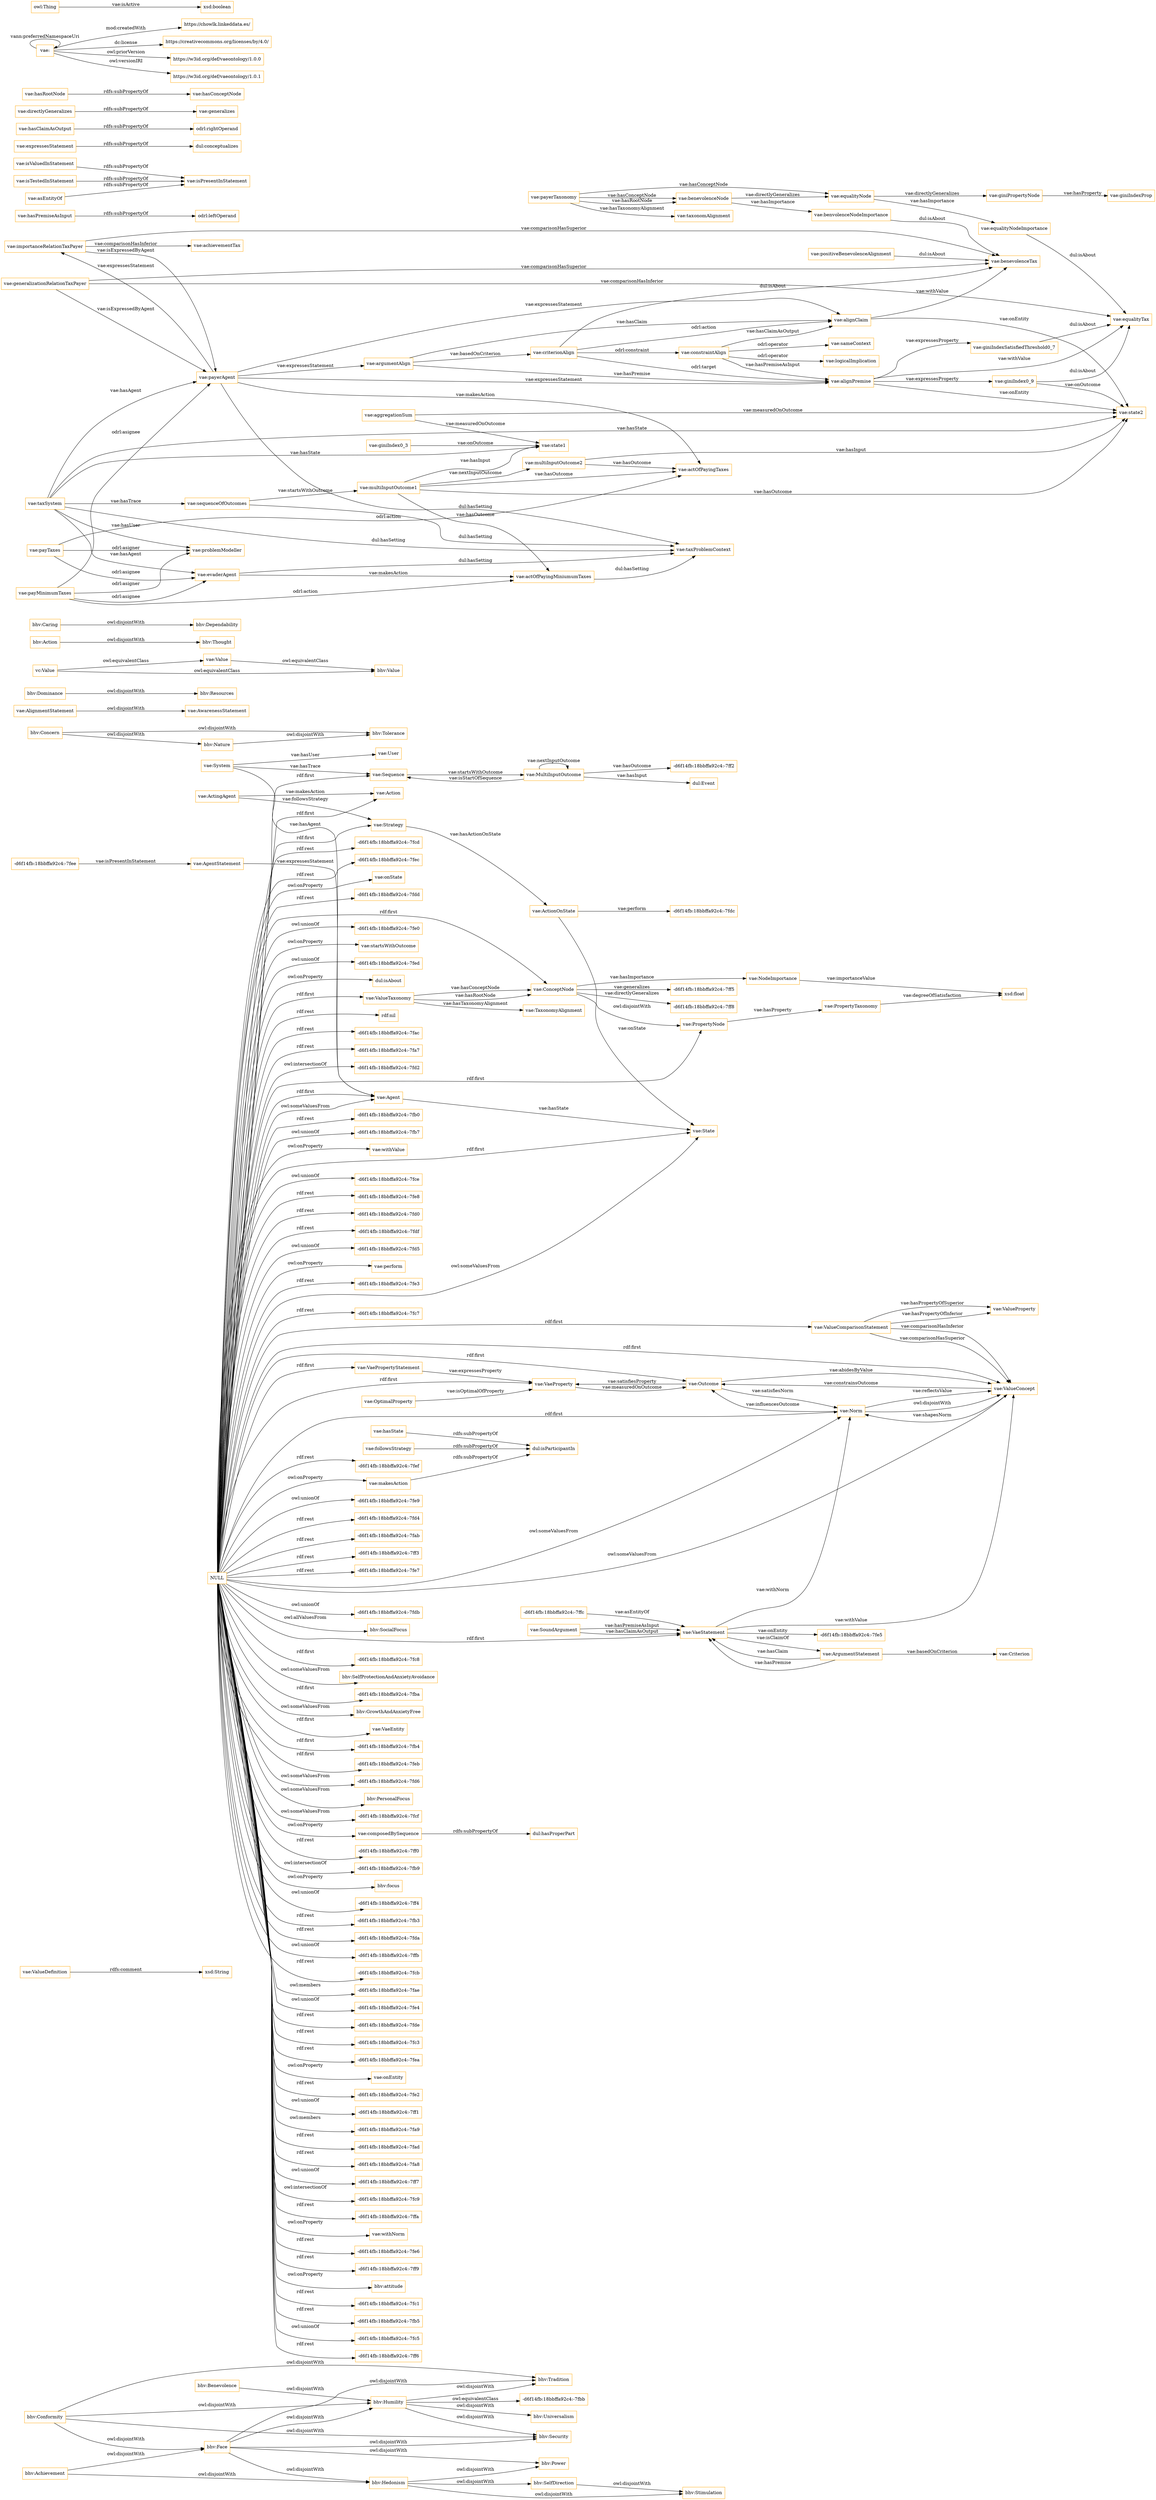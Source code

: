 digraph ar2dtool_diagram { 
rankdir=LR;
size="1501"
node [shape = rectangle, color="orange"]; "bhv:Stimulation" "vae:ValueDefinition" "vae:PropertyTaxonomy" "bhv:Tolerance" "vae:VaeProperty" "vae:ConceptNode" "vae:Sequence" "-d6f14fb:18bbffa92c4:-7fbb" "bhv:Tradition" "vae:AlignmentStatement" "bhv:SocialFocus" "bhv:Dominance" "vae:MultiInputOutcome" "bhv:Security" "vae:AwarenessStatement" "-d6f14fb:18bbffa92c4:-7fe5" "bhv:SelfDirection" "-d6f14fb:18bbffa92c4:-7fc8" "vae:System" "vae:AgentStatement" "vae:Outcome" "-d6f14fb:18bbffa92c4:-7ff8" "-d6f14fb:18bbffa92c4:-7ff2" "vae:Value" "bhv:SelfProtectionAndAnxietyAvoidance" "vae:Criterion" "vae:ArgumentStatement" "vae:ValueProperty" "vae:ValueComparisonStatement" "bhv:Hedonism" "vae:VaeStatement" "bhv:Concern" "vae:State" "-d6f14fb:18bbffa92c4:-7fba" "vae:SoundArgument" "vae:ValueConcept" "bhv:GrowthAndAnxietyFree" "vc:Value" "vae:VaeEntity" "bhv:Thought" "bhv:Humility" "vae:Strategy" "-d6f14fb:18bbffa92c4:-7fb4" "vae:ActingAgent" "bhv:Power" "bhv:Nature" "bhv:Benevolence" "bhv:Achievement" "-d6f14fb:18bbffa92c4:-7ffc" "vae:Norm" "-d6f14fb:18bbffa92c4:-7feb" "vae:OptimalProperty" "vae:TaxonomyAlignment" "bhv:Action" "-d6f14fb:18bbffa92c4:-7fd6" "bhv:Caring" "bhv:Resources" "-d6f14fb:18bbffa92c4:-7ff5" "bhv:Face" "vae:ValueTaxonomy" "-d6f14fb:18bbffa92c4:-7fee" "vae:User" "dul:Event" "bhv:Dependability" "bhv:Value" "bhv:Conformity" "vae:VaePropertyStatement" "vae:Agent" "vae:Action" "vae:NodeImportance" "vae:ActionOnState" "bhv:Universalism" "vae:PropertyNode" "bhv:PersonalFocus" "-d6f14fb:18bbffa92c4:-7fcf" "-d6f14fb:18bbffa92c4:-7fdc" ; /*classes style*/
	"vae:importanceRelationTaxPayer" -> "vae:payerAgent" [ label = "vae:isExpressedByAgent" ];
	"vae:importanceRelationTaxPayer" -> "vae:benevolenceTax" [ label = "vae:comparisonHasSuperior" ];
	"vae:importanceRelationTaxPayer" -> "vae:achievementTax" [ label = "vae:comparisonHasInferior" ];
	"vae:actOfPayingMiniumumTaxes" -> "vae:taxProblemContext" [ label = "dul:hasSetting" ];
	"vae:equalityNodeImportance" -> "vae:equalityTax" [ label = "dul:isAbout" ];
	"vae:composedBySequence" -> "dul:hasProperPart" [ label = "rdfs:subPropertyOf" ];
	"bhv:Face" -> "bhv:Tradition" [ label = "owl:disjointWith" ];
	"bhv:Face" -> "bhv:Security" [ label = "owl:disjointWith" ];
	"bhv:Face" -> "bhv:Power" [ label = "owl:disjointWith" ];
	"bhv:Face" -> "bhv:Humility" [ label = "owl:disjointWith" ];
	"bhv:Face" -> "bhv:Hedonism" [ label = "owl:disjointWith" ];
	"vae:payerAgent" -> "vae:actOfPayingTaxes" [ label = "vae:makesAction" ];
	"vae:payerAgent" -> "vae:importanceRelationTaxPayer" [ label = "vae:expressesStatement" ];
	"vae:payerAgent" -> "vae:argumentAlign" [ label = "vae:expressesStatement" ];
	"vae:payerAgent" -> "vae:alignPremise" [ label = "vae:expressesStatement" ];
	"vae:payerAgent" -> "vae:alignClaim" [ label = "vae:expressesStatement" ];
	"vae:payerAgent" -> "vae:taxProblemContext" [ label = "dul:hasSetting" ];
	"vae:payMinimumTaxes" -> "vae:problemModeller" [ label = "odrl:asigner" ];
	"vae:payMinimumTaxes" -> "vae:payerAgent" [ label = "odrl:asignee" ];
	"vae:payMinimumTaxes" -> "vae:evaderAgent" [ label = "odrl:asignee" ];
	"vae:payMinimumTaxes" -> "vae:actOfPayingMiniumumTaxes" [ label = "odrl:action" ];
	"vae:giniPropertyNode" -> "vae:giniIndexProp" [ label = "vae:hasProperty" ];
	"vae:hasState" -> "dul:isParticipantIn" [ label = "rdfs:subPropertyOf" ];
	"vae:payerTaxonomy" -> "vae:taxonomAlignment" [ label = "vae:hasTaxonomyAlignment" ];
	"vae:payerTaxonomy" -> "vae:benevolenceNode" [ label = "vae:hasRootNode" ];
	"vae:payerTaxonomy" -> "vae:equalityNode" [ label = "vae:hasConceptNode" ];
	"vae:payerTaxonomy" -> "vae:benevolenceNode" [ label = "vae:hasConceptNode" ];
	"vae:followsStrategy" -> "dul:isParticipantIn" [ label = "rdfs:subPropertyOf" ];
	"vae:Norm" -> "vae:ValueConcept" [ label = "owl:disjointWith" ];
	"vae:hasPremiseAsInput" -> "odrl:leftOperand" [ label = "rdfs:subPropertyOf" ];
	"vae:constraintAlign" -> "vae:alignPremise" [ label = "vae:hasPremiseAsInput" ];
	"vae:constraintAlign" -> "vae:alignClaim" [ label = "vae:hasClaimAsOutput" ];
	"vae:constraintAlign" -> "vae:sameContext" [ label = "odrl:operator" ];
	"vae:constraintAlign" -> "vae:logicalImplication" [ label = "odrl:operator" ];
	"vae:positiveBenevolenceAlignment" -> "vae:benevolenceTax" [ label = "dul:isAbout" ];
	"bhv:Nature" -> "bhv:Tolerance" [ label = "owl:disjointWith" ];
	"vae:giniIndexSatisfiedThreshold0_7" -> "vae:equalityTax" [ label = "dul:isAbout" ];
	"vae:makesAction" -> "dul:isParticipantIn" [ label = "rdfs:subPropertyOf" ];
	"vae:taxSystem" -> "vae:problemModeller" [ label = "vae:hasUser" ];
	"vae:taxSystem" -> "vae:sequenceOfOutcomes" [ label = "vae:hasTrace" ];
	"vae:taxSystem" -> "vae:state2" [ label = "vae:hasState" ];
	"vae:taxSystem" -> "vae:state1" [ label = "vae:hasState" ];
	"vae:taxSystem" -> "vae:payerAgent" [ label = "vae:hasAgent" ];
	"vae:taxSystem" -> "vae:evaderAgent" [ label = "vae:hasAgent" ];
	"vae:taxSystem" -> "vae:taxProblemContext" [ label = "dul:hasSetting" ];
	"vae:benevolenceNode" -> "vae:benvolenceNodeImportance" [ label = "vae:hasImportance" ];
	"vae:benevolenceNode" -> "vae:equalityNode" [ label = "vae:directlyGeneralizes" ];
	"bhv:Benevolence" -> "bhv:Humility" [ label = "owl:disjointWith" ];
	"vae:isValuedInStatement" -> "vae:isPresentInStatement" [ label = "rdfs:subPropertyOf" ];
	"bhv:Caring" -> "bhv:Dependability" [ label = "owl:disjointWith" ];
	"bhv:Concern" -> "bhv:Tolerance" [ label = "owl:disjointWith" ];
	"bhv:Concern" -> "bhv:Nature" [ label = "owl:disjointWith" ];
	"vae:isTestedInStatement" -> "vae:isPresentInStatement" [ label = "rdfs:subPropertyOf" ];
	"vae:benvolenceNodeImportance" -> "vae:benevolenceTax" [ label = "dul:isAbout" ];
	"bhv:Achievement" -> "bhv:Hedonism" [ label = "owl:disjointWith" ];
	"bhv:Achievement" -> "bhv:Face" [ label = "owl:disjointWith" ];
	"vae:expressesStatement" -> "dul:conceptualizes" [ label = "rdfs:subPropertyOf" ];
	"vae:criterionAlign" -> "vae:alignPremise" [ label = "odrl:target" ];
	"vae:criterionAlign" -> "vae:constraintAlign" [ label = "odrl:constraint" ];
	"vae:criterionAlign" -> "vae:alignClaim" [ label = "odrl:action" ];
	"vae:criterionAlign" -> "vae:benevolenceTax" [ label = "dul:isAbout" ];
	"vae:alignClaim" -> "vae:benevolenceTax" [ label = "vae:withValue" ];
	"vae:alignClaim" -> "vae:state2" [ label = "vae:onEntity" ];
	"vae:argumentAlign" -> "vae:alignPremise" [ label = "vae:hasPremise" ];
	"vae:argumentAlign" -> "vae:alignClaim" [ label = "vae:hasClaim" ];
	"vae:argumentAlign" -> "vae:criterionAlign" [ label = "vae:basedOnCriterion" ];
	"bhv:Action" -> "bhv:Thought" [ label = "owl:disjointWith" ];
	"vae:hasClaimAsOutput" -> "odrl:rightOperand" [ label = "rdfs:subPropertyOf" ];
	"vae:alignPremise" -> "vae:equalityTax" [ label = "vae:withValue" ];
	"vae:alignPremise" -> "vae:state2" [ label = "vae:onEntity" ];
	"vae:alignPremise" -> "vae:giniIndexSatisfiedThreshold0_7" [ label = "vae:expressesProperty" ];
	"vae:alignPremise" -> "vae:giniIndex0_9" [ label = "vae:expressesProperty" ];
	"vae:equalityNode" -> "vae:equalityNodeImportance" [ label = "vae:hasImportance" ];
	"vae:equalityNode" -> "vae:giniPropertyNode" [ label = "vae:directlyGeneralizes" ];
	"vae:asEntityOf" -> "vae:isPresentInStatement" [ label = "rdfs:subPropertyOf" ];
	"NULL" -> "bhv:PersonalFocus" [ label = "owl:someValuesFrom" ];
	"NULL" -> "-d6f14fb:18bbffa92c4:-7ff0" [ label = "rdf:rest" ];
	"NULL" -> "vae:Agent" [ label = "owl:someValuesFrom" ];
	"NULL" -> "-d6f14fb:18bbffa92c4:-7fb9" [ label = "owl:intersectionOf" ];
	"NULL" -> "bhv:focus" [ label = "owl:onProperty" ];
	"NULL" -> "-d6f14fb:18bbffa92c4:-7ff4" [ label = "owl:unionOf" ];
	"NULL" -> "-d6f14fb:18bbffa92c4:-7fb3" [ label = "rdf:rest" ];
	"NULL" -> "-d6f14fb:18bbffa92c4:-7fda" [ label = "rdf:rest" ];
	"NULL" -> "vae:Outcome" [ label = "rdf:first" ];
	"NULL" -> "-d6f14fb:18bbffa92c4:-7ffb" [ label = "owl:unionOf" ];
	"NULL" -> "-d6f14fb:18bbffa92c4:-7fcb" [ label = "rdf:rest" ];
	"NULL" -> "-d6f14fb:18bbffa92c4:-7fae" [ label = "owl:members" ];
	"NULL" -> "-d6f14fb:18bbffa92c4:-7fe4" [ label = "owl:unionOf" ];
	"NULL" -> "-d6f14fb:18bbffa92c4:-7fde" [ label = "rdf:rest" ];
	"NULL" -> "-d6f14fb:18bbffa92c4:-7fc3" [ label = "rdf:rest" ];
	"NULL" -> "-d6f14fb:18bbffa92c4:-7fea" [ label = "rdf:rest" ];
	"NULL" -> "vae:onEntity" [ label = "owl:onProperty" ];
	"NULL" -> "-d6f14fb:18bbffa92c4:-7fe2" [ label = "rdf:rest" ];
	"NULL" -> "-d6f14fb:18bbffa92c4:-7ff1" [ label = "owl:unionOf" ];
	"NULL" -> "-d6f14fb:18bbffa92c4:-7fa9" [ label = "owl:members" ];
	"NULL" -> "-d6f14fb:18bbffa92c4:-7feb" [ label = "rdf:first" ];
	"NULL" -> "vae:ValueTaxonomy" [ label = "rdf:first" ];
	"NULL" -> "-d6f14fb:18bbffa92c4:-7fad" [ label = "rdf:rest" ];
	"NULL" -> "-d6f14fb:18bbffa92c4:-7fa8" [ label = "rdf:rest" ];
	"NULL" -> "-d6f14fb:18bbffa92c4:-7fc8" [ label = "rdf:first" ];
	"NULL" -> "-d6f14fb:18bbffa92c4:-7ff7" [ label = "owl:unionOf" ];
	"NULL" -> "-d6f14fb:18bbffa92c4:-7fc9" [ label = "owl:intersectionOf" ];
	"NULL" -> "-d6f14fb:18bbffa92c4:-7fb4" [ label = "rdf:first" ];
	"NULL" -> "-d6f14fb:18bbffa92c4:-7ffa" [ label = "rdf:rest" ];
	"NULL" -> "vae:Sequence" [ label = "rdf:first" ];
	"NULL" -> "-d6f14fb:18bbffa92c4:-7fba" [ label = "rdf:first" ];
	"NULL" -> "vae:withNorm" [ label = "owl:onProperty" ];
	"NULL" -> "-d6f14fb:18bbffa92c4:-7fe6" [ label = "rdf:rest" ];
	"NULL" -> "vae:ValueComparisonStatement" [ label = "rdf:first" ];
	"NULL" -> "vae:Norm" [ label = "owl:someValuesFrom" ];
	"NULL" -> "-d6f14fb:18bbffa92c4:-7ff9" [ label = "rdf:rest" ];
	"NULL" -> "bhv:attitude" [ label = "owl:onProperty" ];
	"NULL" -> "-d6f14fb:18bbffa92c4:-7fc1" [ label = "rdf:rest" ];
	"NULL" -> "-d6f14fb:18bbffa92c4:-7fb5" [ label = "rdf:rest" ];
	"NULL" -> "-d6f14fb:18bbffa92c4:-7fc5" [ label = "owl:unionOf" ];
	"NULL" -> "vae:ValueConcept" [ label = "rdf:first" ];
	"NULL" -> "bhv:SelfProtectionAndAnxietyAvoidance" [ label = "owl:someValuesFrom" ];
	"NULL" -> "-d6f14fb:18bbffa92c4:-7ff6" [ label = "rdf:rest" ];
	"NULL" -> "bhv:SocialFocus" [ label = "owl:allValuesFrom" ];
	"NULL" -> "-d6f14fb:18bbffa92c4:-7fcd" [ label = "rdf:rest" ];
	"NULL" -> "vae:PropertyNode" [ label = "rdf:first" ];
	"NULL" -> "vae:VaeEntity" [ label = "rdf:first" ];
	"NULL" -> "-d6f14fb:18bbffa92c4:-7fec" [ label = "rdf:rest" ];
	"NULL" -> "vae:onState" [ label = "owl:onProperty" ];
	"NULL" -> "-d6f14fb:18bbffa92c4:-7fdd" [ label = "rdf:rest" ];
	"NULL" -> "-d6f14fb:18bbffa92c4:-7fe0" [ label = "owl:unionOf" ];
	"NULL" -> "rdf:nil" [ label = "rdf:rest" ];
	"NULL" -> "vae:startsWithOutcome" [ label = "owl:onProperty" ];
	"NULL" -> "vae:Agent" [ label = "rdf:first" ];
	"NULL" -> "vae:ValueConcept" [ label = "owl:someValuesFrom" ];
	"NULL" -> "vae:VaeProperty" [ label = "rdf:first" ];
	"NULL" -> "-d6f14fb:18bbffa92c4:-7fed" [ label = "owl:unionOf" ];
	"NULL" -> "dul:isAbout" [ label = "owl:onProperty" ];
	"NULL" -> "-d6f14fb:18bbffa92c4:-7fac" [ label = "rdf:rest" ];
	"NULL" -> "-d6f14fb:18bbffa92c4:-7fa7" [ label = "rdf:rest" ];
	"NULL" -> "vae:ConceptNode" [ label = "rdf:first" ];
	"NULL" -> "-d6f14fb:18bbffa92c4:-7fe8" [ label = "rdf:rest" ];
	"NULL" -> "-d6f14fb:18bbffa92c4:-7fd2" [ label = "owl:intersectionOf" ];
	"NULL" -> "-d6f14fb:18bbffa92c4:-7fb0" [ label = "rdf:rest" ];
	"NULL" -> "-d6f14fb:18bbffa92c4:-7fb7" [ label = "owl:unionOf" ];
	"NULL" -> "bhv:GrowthAndAnxietyFree" [ label = "owl:someValuesFrom" ];
	"NULL" -> "vae:makesAction" [ label = "owl:onProperty" ];
	"NULL" -> "-d6f14fb:18bbffa92c4:-7fcf" [ label = "owl:someValuesFrom" ];
	"NULL" -> "vae:withValue" [ label = "owl:onProperty" ];
	"NULL" -> "-d6f14fb:18bbffa92c4:-7fce" [ label = "owl:unionOf" ];
	"NULL" -> "vae:composedBySequence" [ label = "owl:onProperty" ];
	"NULL" -> "vae:State" [ label = "owl:someValuesFrom" ];
	"NULL" -> "-d6f14fb:18bbffa92c4:-7fc7" [ label = "rdf:rest" ];
	"NULL" -> "-d6f14fb:18bbffa92c4:-7fd0" [ label = "rdf:rest" ];
	"NULL" -> "-d6f14fb:18bbffa92c4:-7fdf" [ label = "rdf:rest" ];
	"NULL" -> "-d6f14fb:18bbffa92c4:-7fd5" [ label = "owl:unionOf" ];
	"NULL" -> "vae:Action" [ label = "rdf:first" ];
	"NULL" -> "vae:perform" [ label = "owl:onProperty" ];
	"NULL" -> "-d6f14fb:18bbffa92c4:-7fe3" [ label = "rdf:rest" ];
	"NULL" -> "vae:Norm" [ label = "rdf:first" ];
	"NULL" -> "-d6f14fb:18bbffa92c4:-7fef" [ label = "rdf:rest" ];
	"NULL" -> "-d6f14fb:18bbffa92c4:-7fe9" [ label = "owl:unionOf" ];
	"NULL" -> "-d6f14fb:18bbffa92c4:-7fd4" [ label = "rdf:rest" ];
	"NULL" -> "-d6f14fb:18bbffa92c4:-7fab" [ label = "rdf:rest" ];
	"NULL" -> "-d6f14fb:18bbffa92c4:-7ff3" [ label = "rdf:rest" ];
	"NULL" -> "vae:Strategy" [ label = "rdf:first" ];
	"NULL" -> "vae:State" [ label = "rdf:first" ];
	"NULL" -> "vae:VaeStatement" [ label = "rdf:first" ];
	"NULL" -> "-d6f14fb:18bbffa92c4:-7fe7" [ label = "rdf:rest" ];
	"NULL" -> "-d6f14fb:18bbffa92c4:-7fd6" [ label = "owl:someValuesFrom" ];
	"NULL" -> "vae:VaePropertyStatement" [ label = "rdf:first" ];
	"NULL" -> "-d6f14fb:18bbffa92c4:-7fdb" [ label = "owl:unionOf" ];
	"bhv:Conformity" -> "bhv:Tradition" [ label = "owl:disjointWith" ];
	"bhv:Conformity" -> "bhv:Security" [ label = "owl:disjointWith" ];
	"bhv:Conformity" -> "bhv:Humility" [ label = "owl:disjointWith" ];
	"bhv:Conformity" -> "bhv:Face" [ label = "owl:disjointWith" ];
	"vae:sequenceOfOutcomes" -> "vae:multiInputOutcome1" [ label = "vae:startsWithOutcome" ];
	"vae:sequenceOfOutcomes" -> "vae:taxProblemContext" [ label = "dul:hasSetting" ];
	"vae:directlyGeneralizes" -> "vae:generalizes" [ label = "rdfs:subPropertyOf" ];
	"vae:hasRootNode" -> "vae:hasConceptNode" [ label = "rdfs:subPropertyOf" ];
	"vae:generalizationRelationTaxPayer" -> "vae:payerAgent" [ label = "vae:isExpressedByAgent" ];
	"vae:generalizationRelationTaxPayer" -> "vae:benevolenceTax" [ label = "vae:comparisonHasSuperior" ];
	"vae:generalizationRelationTaxPayer" -> "vae:equalityTax" [ label = "vae:comparisonHasInferior" ];
	"vae:multiInputOutcome2" -> "vae:actOfPayingTaxes" [ label = "vae:hasOutcome" ];
	"vae:multiInputOutcome2" -> "vae:state2" [ label = "vae:hasInput" ];
	"bhv:Dominance" -> "bhv:Resources" [ label = "owl:disjointWith" ];
	"vae:" -> "https://chowlk.linkeddata.es/" [ label = "mod:createdWith" ];
	"vae:" -> "https://creativecommons.org/licenses/by/4.0/" [ label = "dc:license" ];
	"vae:" -> "vae:" [ label = "vann:preferredNamespaceUri" ];
	"vae:" -> "https://w3id.org/def/vaeontology/1.0.0" [ label = "owl:priorVersion" ];
	"vae:" -> "https://w3id.org/def/vaeontology/1.0.1" [ label = "owl:versionIRI" ];
	"vae:ConceptNode" -> "vae:PropertyNode" [ label = "owl:disjointWith" ];
	"vae:giniIndex0_9" -> "vae:state2" [ label = "vae:onOutcome" ];
	"vae:giniIndex0_9" -> "vae:equalityTax" [ label = "dul:isAbout" ];
	"vae:Value" -> "bhv:Value" [ label = "owl:equivalentClass" ];
	"vae:evaderAgent" -> "vae:actOfPayingMiniumumTaxes" [ label = "vae:makesAction" ];
	"vae:evaderAgent" -> "vae:taxProblemContext" [ label = "dul:hasSetting" ];
	"vae:payTaxes" -> "vae:problemModeller" [ label = "odrl:asigner" ];
	"vae:payTaxes" -> "vae:evaderAgent" [ label = "odrl:asignee" ];
	"vae:payTaxes" -> "vae:actOfPayingTaxes" [ label = "odrl:action" ];
	"vae:giniIndex0_3" -> "vae:state1" [ label = "vae:onOutcome" ];
	"vc:Value" -> "bhv:Value" [ label = "owl:equivalentClass" ];
	"vc:Value" -> "vae:Value" [ label = "owl:equivalentClass" ];
	"vae:multiInputOutcome1" -> "vae:multiInputOutcome2" [ label = "vae:nextInputOutcome" ];
	"vae:multiInputOutcome1" -> "vae:state2" [ label = "vae:hasOutcome" ];
	"vae:multiInputOutcome1" -> "vae:actOfPayingTaxes" [ label = "vae:hasOutcome" ];
	"vae:multiInputOutcome1" -> "vae:actOfPayingMiniumumTaxes" [ label = "vae:hasOutcome" ];
	"vae:multiInputOutcome1" -> "vae:state1" [ label = "vae:hasInput" ];
	"bhv:Hedonism" -> "bhv:Stimulation" [ label = "owl:disjointWith" ];
	"bhv:Hedonism" -> "bhv:SelfDirection" [ label = "owl:disjointWith" ];
	"bhv:Hedonism" -> "bhv:Power" [ label = "owl:disjointWith" ];
	"bhv:SelfDirection" -> "bhv:Stimulation" [ label = "owl:disjointWith" ];
	"vae:AlignmentStatement" -> "vae:AwarenessStatement" [ label = "owl:disjointWith" ];
	"bhv:Humility" -> "bhv:Universalism" [ label = "owl:disjointWith" ];
	"bhv:Humility" -> "bhv:Tradition" [ label = "owl:disjointWith" ];
	"bhv:Humility" -> "bhv:Security" [ label = "owl:disjointWith" ];
	"bhv:Humility" -> "-d6f14fb:18bbffa92c4:-7fbb" [ label = "owl:equivalentClass" ];
	"vae:aggregationSum" -> "vae:state2" [ label = "vae:measuredOnOutcome" ];
	"vae:aggregationSum" -> "vae:state1" [ label = "vae:measuredOnOutcome" ];
	"vae:MultiInputOutcome" -> "vae:Sequence" [ label = "vae:isStartOfSequence" ];
	"vae:SoundArgument" -> "vae:VaeStatement" [ label = "vae:hasClaimAsOutput" ];
	"vae:ActionOnState" -> "-d6f14fb:18bbffa92c4:-7fdc" [ label = "vae:perform" ];
	"vae:OptimalProperty" -> "vae:VaeProperty" [ label = "vae:isOptimalOfProperty" ];
	"-d6f14fb:18bbffa92c4:-7ffc" -> "vae:VaeStatement" [ label = "vae:asEntityOf" ];
	"vae:ValueComparisonStatement" -> "vae:ValueProperty" [ label = "vae:hasPropertyOfSuperior" ];
	"vae:Outcome" -> "vae:ValueConcept" [ label = "vae:abidesByValue" ];
	"vae:ValueTaxonomy" -> "vae:TaxonomyAlignment" [ label = "vae:hasTaxonomyAlignment" ];
	"vae:VaePropertyStatement" -> "vae:VaeProperty" [ label = "vae:expressesProperty" ];
	"owl:Thing" -> "xsd:boolean" [ label = "vae:isActive" ];
	"vae:ActingAgent" -> "vae:Strategy" [ label = "vae:followsStrategy" ];
	"vae:ValueTaxonomy" -> "vae:ConceptNode" [ label = "vae:hasRootNode" ];
	"vae:Norm" -> "vae:ValueConcept" [ label = "vae:reflectsValue" ];
	"vae:VaeStatement" -> "-d6f14fb:18bbffa92c4:-7fe5" [ label = "vae:onEntity" ];
	"vae:AgentStatement" -> "vae:Agent" [ label = "vae:expressesStatement" ];
	"vae:ValueComparisonStatement" -> "vae:ValueConcept" [ label = "vae:comparisonHasInferior" ];
	"vae:MultiInputOutcome" -> "dul:Event" [ label = "vae:hasInput" ];
	"vae:VaeProperty" -> "vae:Outcome" [ label = "vae:measuredOnOutcome" ];
	"vae:ValueComparisonStatement" -> "vae:ValueConcept" [ label = "vae:comparisonHasSuperior" ];
	"vae:Outcome" -> "vae:VaeProperty" [ label = "vae:satisfiesProperty" ];
	"vae:ArgumentStatement" -> "vae:VaeStatement" [ label = "vae:hasClaim" ];
	"vae:ConceptNode" -> "-d6f14fb:18bbffa92c4:-7ff8" [ label = "vae:directlyGeneralizes" ];
	"vae:ArgumentStatement" -> "vae:VaeStatement" [ label = "vae:hasPremise" ];
	"vae:PropertyNode" -> "vae:PropertyTaxonomy" [ label = "vae:hasProperty" ];
	"vae:ActionOnState" -> "vae:State" [ label = "vae:onState" ];
	"vae:ConceptNode" -> "vae:NodeImportance" [ label = "vae:hasImportance" ];
	"vae:VaeStatement" -> "vae:ArgumentStatement" [ label = "vae:isClaimOf" ];
	"vae:System" -> "vae:Sequence" [ label = "vae:hasTrace" ];
	"vae:Strategy" -> "vae:ActionOnState" [ label = "vae:hasActionOnState" ];
	"vae:Outcome" -> "vae:Norm" [ label = "vae:satisfiesNorm" ];
	"vae:VaeStatement" -> "vae:Norm" [ label = "vae:withNorm" ];
	"vae:ActingAgent" -> "vae:Action" [ label = "vae:makesAction" ];
	"vae:ArgumentStatement" -> "vae:Criterion" [ label = "vae:basedOnCriterion" ];
	"vae:MultiInputOutcome" -> "-d6f14fb:18bbffa92c4:-7ff2" [ label = "vae:hasOutcome" ];
	"vae:PropertyTaxonomy" -> "xsd:float" [ label = "vae:degreeOfSatisfaction" ];
	"vae:ValueDefinition" -> "xsd:String" [ label = "rdfs:comment" ];
	"vae:ValueTaxonomy" -> "vae:ConceptNode" [ label = "vae:hasConceptNode" ];
	"vae:NodeImportance" -> "xsd:float" [ label = "vae:importanceValue" ];
	"vae:ValueComparisonStatement" -> "vae:ValueProperty" [ label = "vae:hasPropertyOfInferior" ];
	"vae:ValueConcept" -> "vae:Outcome" [ label = "vae:constrainsOutcome" ];
	"vae:MultiInputOutcome" -> "vae:MultiInputOutcome" [ label = "vae:nextInputOutcome" ];
	"-d6f14fb:18bbffa92c4:-7fee" -> "vae:AgentStatement" [ label = "vae:isPresentInStatement" ];
	"vae:System" -> "vae:Agent" [ label = "vae:hasAgent" ];
	"vae:Norm" -> "vae:Outcome" [ label = "vae:influencesOutcome" ];
	"vae:System" -> "vae:User" [ label = "vae:hasUser" ];
	"vae:VaeStatement" -> "vae:ValueConcept" [ label = "vae:withValue" ];
	"vae:SoundArgument" -> "vae:VaeStatement" [ label = "vae:hasPremiseAsInput" ];
	"vae:Sequence" -> "vae:MultiInputOutcome" [ label = "vae:startsWithOutcome" ];
	"vae:ConceptNode" -> "-d6f14fb:18bbffa92c4:-7ff5" [ label = "vae:generalizes" ];
	"vae:Agent" -> "vae:State" [ label = "vae:hasState" ];
	"vae:ValueConcept" -> "vae:Norm" [ label = "vae:shapesNorm" ];

}
